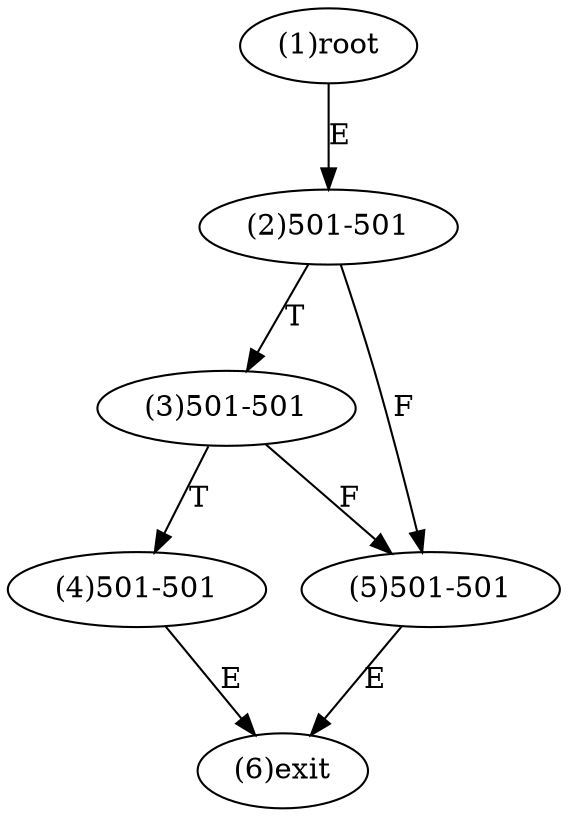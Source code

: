 digraph "" { 
1[ label="(1)root"];
2[ label="(2)501-501"];
3[ label="(3)501-501"];
4[ label="(4)501-501"];
5[ label="(5)501-501"];
6[ label="(6)exit"];
1->2[ label="E"];
2->5[ label="F"];
2->3[ label="T"];
3->5[ label="F"];
3->4[ label="T"];
4->6[ label="E"];
5->6[ label="E"];
}